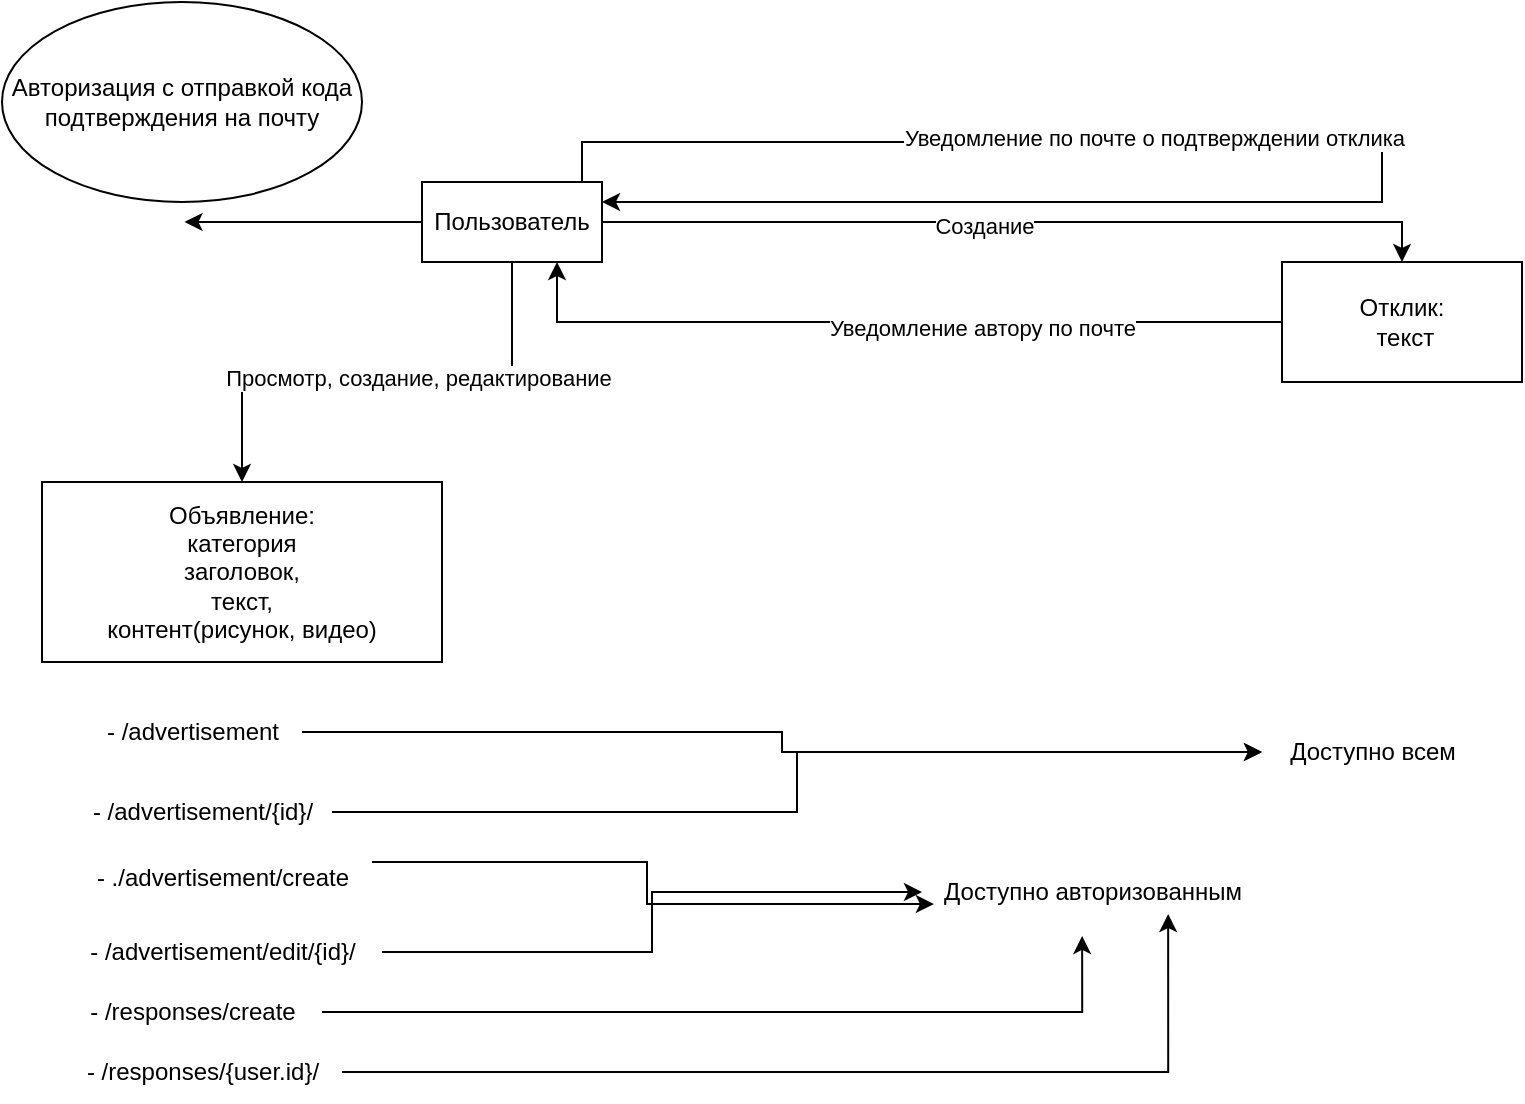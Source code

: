 <mxfile version="21.5.2" type="github">
  <diagram name="Страница 1" id="2an6NqsCK5NhZvgdKNnt">
    <mxGraphModel dx="1379" dy="796" grid="1" gridSize="10" guides="1" tooltips="1" connect="1" arrows="1" fold="1" page="1" pageScale="1" pageWidth="827" pageHeight="1169" math="0" shadow="0">
      <root>
        <mxCell id="0" />
        <mxCell id="1" parent="0" />
        <mxCell id="Jiz-GTdUpbyviJ1bqy-C-6" style="edgeStyle=orthogonalEdgeStyle;rounded=0;orthogonalLoop=1;jettySize=auto;html=1;exitX=1;exitY=0.5;exitDx=0;exitDy=0;entryX=0.5;entryY=0;entryDx=0;entryDy=0;" edge="1" parent="1" source="Jiz-GTdUpbyviJ1bqy-C-1" target="Jiz-GTdUpbyviJ1bqy-C-3">
          <mxGeometry relative="1" as="geometry" />
        </mxCell>
        <mxCell id="Jiz-GTdUpbyviJ1bqy-C-11" value="Создание" style="edgeLabel;html=1;align=center;verticalAlign=middle;resizable=0;points=[];" vertex="1" connectable="0" parent="Jiz-GTdUpbyviJ1bqy-C-6">
          <mxGeometry x="-0.09" y="-2" relative="1" as="geometry">
            <mxPoint as="offset" />
          </mxGeometry>
        </mxCell>
        <mxCell id="Jiz-GTdUpbyviJ1bqy-C-8" style="edgeStyle=orthogonalEdgeStyle;rounded=0;orthogonalLoop=1;jettySize=auto;html=1;exitX=0.5;exitY=1;exitDx=0;exitDy=0;entryX=0.5;entryY=0;entryDx=0;entryDy=0;" edge="1" parent="1" source="Jiz-GTdUpbyviJ1bqy-C-1" target="Jiz-GTdUpbyviJ1bqy-C-2">
          <mxGeometry relative="1" as="geometry" />
        </mxCell>
        <mxCell id="Jiz-GTdUpbyviJ1bqy-C-13" value="Просмотр, создание, редактирование" style="edgeLabel;html=1;align=center;verticalAlign=middle;resizable=0;points=[];" vertex="1" connectable="0" parent="Jiz-GTdUpbyviJ1bqy-C-8">
          <mxGeometry x="-0.167" y="3" relative="1" as="geometry">
            <mxPoint as="offset" />
          </mxGeometry>
        </mxCell>
        <mxCell id="Jiz-GTdUpbyviJ1bqy-C-45" style="edgeStyle=orthogonalEdgeStyle;rounded=0;orthogonalLoop=1;jettySize=auto;html=1;entryX=0.507;entryY=1.1;entryDx=0;entryDy=0;entryPerimeter=0;" edge="1" parent="1" source="Jiz-GTdUpbyviJ1bqy-C-1" target="Jiz-GTdUpbyviJ1bqy-C-43">
          <mxGeometry relative="1" as="geometry" />
        </mxCell>
        <mxCell id="Jiz-GTdUpbyviJ1bqy-C-1" value="Пользователь" style="rounded=0;whiteSpace=wrap;html=1;" vertex="1" parent="1">
          <mxGeometry x="230" y="130" width="90" height="40" as="geometry" />
        </mxCell>
        <mxCell id="Jiz-GTdUpbyviJ1bqy-C-2" value="Объявление:&lt;br&gt;категория&lt;br&gt;заголовок,&lt;br&gt;текст, &lt;br&gt;контент(рисунок, видео)" style="rounded=0;whiteSpace=wrap;html=1;" vertex="1" parent="1">
          <mxGeometry x="40" y="280" width="200" height="90" as="geometry" />
        </mxCell>
        <mxCell id="Jiz-GTdUpbyviJ1bqy-C-48" style="edgeStyle=orthogonalEdgeStyle;rounded=0;orthogonalLoop=1;jettySize=auto;html=1;entryX=0.75;entryY=1;entryDx=0;entryDy=0;" edge="1" parent="1" source="Jiz-GTdUpbyviJ1bqy-C-3" target="Jiz-GTdUpbyviJ1bqy-C-1">
          <mxGeometry relative="1" as="geometry" />
        </mxCell>
        <mxCell id="Jiz-GTdUpbyviJ1bqy-C-49" value="Уведомление автору по почте" style="edgeLabel;html=1;align=center;verticalAlign=middle;resizable=0;points=[];" vertex="1" connectable="0" parent="Jiz-GTdUpbyviJ1bqy-C-48">
          <mxGeometry x="-0.235" y="3" relative="1" as="geometry">
            <mxPoint as="offset" />
          </mxGeometry>
        </mxCell>
        <mxCell id="Jiz-GTdUpbyviJ1bqy-C-3" value="Отклик:&lt;br&gt;&amp;nbsp;текст" style="rounded=0;whiteSpace=wrap;html=1;" vertex="1" parent="1">
          <mxGeometry x="660" y="170" width="120" height="60" as="geometry" />
        </mxCell>
        <mxCell id="Jiz-GTdUpbyviJ1bqy-C-36" style="edgeStyle=orthogonalEdgeStyle;rounded=0;orthogonalLoop=1;jettySize=auto;html=1;" edge="1" parent="1" source="Jiz-GTdUpbyviJ1bqy-C-15" target="Jiz-GTdUpbyviJ1bqy-C-28">
          <mxGeometry relative="1" as="geometry" />
        </mxCell>
        <mxCell id="Jiz-GTdUpbyviJ1bqy-C-15" value="&lt;div&gt;&lt;span style=&quot;background-color: initial;&quot;&gt;- /advertisement&lt;/span&gt;&lt;br&gt;&lt;/div&gt;" style="text;html=1;align=center;verticalAlign=middle;resizable=0;points=[];autosize=1;strokeColor=none;fillColor=none;" vertex="1" parent="1">
          <mxGeometry x="60" y="390" width="110" height="30" as="geometry" />
        </mxCell>
        <mxCell id="Jiz-GTdUpbyviJ1bqy-C-41" style="edgeStyle=orthogonalEdgeStyle;rounded=0;orthogonalLoop=1;jettySize=auto;html=1;entryX=0.724;entryY=0.867;entryDx=0;entryDy=0;entryPerimeter=0;" edge="1" parent="1" source="Jiz-GTdUpbyviJ1bqy-C-16" target="Jiz-GTdUpbyviJ1bqy-C-31">
          <mxGeometry relative="1" as="geometry" />
        </mxCell>
        <mxCell id="Jiz-GTdUpbyviJ1bqy-C-16" value="- /responses/{user.id}/" style="text;html=1;align=center;verticalAlign=middle;resizable=0;points=[];autosize=1;strokeColor=none;fillColor=none;" vertex="1" parent="1">
          <mxGeometry x="50" y="560" width="140" height="30" as="geometry" />
        </mxCell>
        <mxCell id="Jiz-GTdUpbyviJ1bqy-C-38" style="edgeStyle=orthogonalEdgeStyle;rounded=0;orthogonalLoop=1;jettySize=auto;html=1;entryX=0.035;entryY=0.7;entryDx=0;entryDy=0;entryPerimeter=0;" edge="1" parent="1" source="Jiz-GTdUpbyviJ1bqy-C-17" target="Jiz-GTdUpbyviJ1bqy-C-31">
          <mxGeometry relative="1" as="geometry" />
        </mxCell>
        <mxCell id="Jiz-GTdUpbyviJ1bqy-C-17" value="&lt;br&gt;- ./advertisement/create" style="text;html=1;align=center;verticalAlign=middle;resizable=0;points=[];autosize=1;strokeColor=none;fillColor=none;" vertex="1" parent="1">
          <mxGeometry x="55" y="450" width="150" height="40" as="geometry" />
        </mxCell>
        <mxCell id="Jiz-GTdUpbyviJ1bqy-C-39" style="edgeStyle=orthogonalEdgeStyle;rounded=0;orthogonalLoop=1;jettySize=auto;html=1;" edge="1" parent="1" source="Jiz-GTdUpbyviJ1bqy-C-20" target="Jiz-GTdUpbyviJ1bqy-C-31">
          <mxGeometry relative="1" as="geometry" />
        </mxCell>
        <mxCell id="Jiz-GTdUpbyviJ1bqy-C-20" value="- /advertisement/edit/{id}/" style="text;html=1;align=center;verticalAlign=middle;resizable=0;points=[];autosize=1;strokeColor=none;fillColor=none;" vertex="1" parent="1">
          <mxGeometry x="50" y="500" width="160" height="30" as="geometry" />
        </mxCell>
        <mxCell id="Jiz-GTdUpbyviJ1bqy-C-42" style="edgeStyle=orthogonalEdgeStyle;rounded=0;orthogonalLoop=1;jettySize=auto;html=1;entryX=0.471;entryY=1.233;entryDx=0;entryDy=0;entryPerimeter=0;" edge="1" parent="1" source="Jiz-GTdUpbyviJ1bqy-C-25" target="Jiz-GTdUpbyviJ1bqy-C-31">
          <mxGeometry relative="1" as="geometry" />
        </mxCell>
        <mxCell id="Jiz-GTdUpbyviJ1bqy-C-25" value="- /responses/create" style="text;html=1;align=center;verticalAlign=middle;resizable=0;points=[];autosize=1;strokeColor=none;fillColor=none;" vertex="1" parent="1">
          <mxGeometry x="50" y="530" width="130" height="30" as="geometry" />
        </mxCell>
        <mxCell id="Jiz-GTdUpbyviJ1bqy-C-37" style="edgeStyle=orthogonalEdgeStyle;rounded=0;orthogonalLoop=1;jettySize=auto;html=1;" edge="1" parent="1" source="Jiz-GTdUpbyviJ1bqy-C-27" target="Jiz-GTdUpbyviJ1bqy-C-28">
          <mxGeometry relative="1" as="geometry" />
        </mxCell>
        <mxCell id="Jiz-GTdUpbyviJ1bqy-C-27" value="- /advertisement/{id}/" style="text;html=1;align=center;verticalAlign=middle;resizable=0;points=[];autosize=1;strokeColor=none;fillColor=none;" vertex="1" parent="1">
          <mxGeometry x="55" y="430" width="130" height="30" as="geometry" />
        </mxCell>
        <mxCell id="Jiz-GTdUpbyviJ1bqy-C-28" value="Доступно всем" style="text;html=1;align=center;verticalAlign=middle;resizable=0;points=[];autosize=1;strokeColor=none;fillColor=none;" vertex="1" parent="1">
          <mxGeometry x="650" y="400" width="110" height="30" as="geometry" />
        </mxCell>
        <mxCell id="Jiz-GTdUpbyviJ1bqy-C-31" value="Доступно авторизованным" style="text;html=1;align=center;verticalAlign=middle;resizable=0;points=[];autosize=1;strokeColor=none;fillColor=none;" vertex="1" parent="1">
          <mxGeometry x="480" y="470" width="170" height="30" as="geometry" />
        </mxCell>
        <mxCell id="Jiz-GTdUpbyviJ1bqy-C-43" value="Авторизация с отправкой кода подтверждения на почту" style="ellipse;whiteSpace=wrap;html=1;" vertex="1" parent="1">
          <mxGeometry x="20" y="40" width="180" height="100" as="geometry" />
        </mxCell>
        <mxCell id="Jiz-GTdUpbyviJ1bqy-C-51" style="edgeStyle=orthogonalEdgeStyle;rounded=0;orthogonalLoop=1;jettySize=auto;html=1;entryX=1;entryY=0.25;entryDx=0;entryDy=0;" edge="1" parent="1" source="Jiz-GTdUpbyviJ1bqy-C-1" target="Jiz-GTdUpbyviJ1bqy-C-1">
          <mxGeometry relative="1" as="geometry">
            <Array as="points">
              <mxPoint x="310" y="110" />
              <mxPoint x="710" y="110" />
              <mxPoint x="710" y="140" />
            </Array>
          </mxGeometry>
        </mxCell>
        <mxCell id="Jiz-GTdUpbyviJ1bqy-C-52" value="Уведомление по почте о подтверждении отклика" style="edgeLabel;html=1;align=center;verticalAlign=middle;resizable=0;points=[];" vertex="1" connectable="0" parent="Jiz-GTdUpbyviJ1bqy-C-51">
          <mxGeometry x="-0.273" y="2" relative="1" as="geometry">
            <mxPoint as="offset" />
          </mxGeometry>
        </mxCell>
      </root>
    </mxGraphModel>
  </diagram>
</mxfile>
